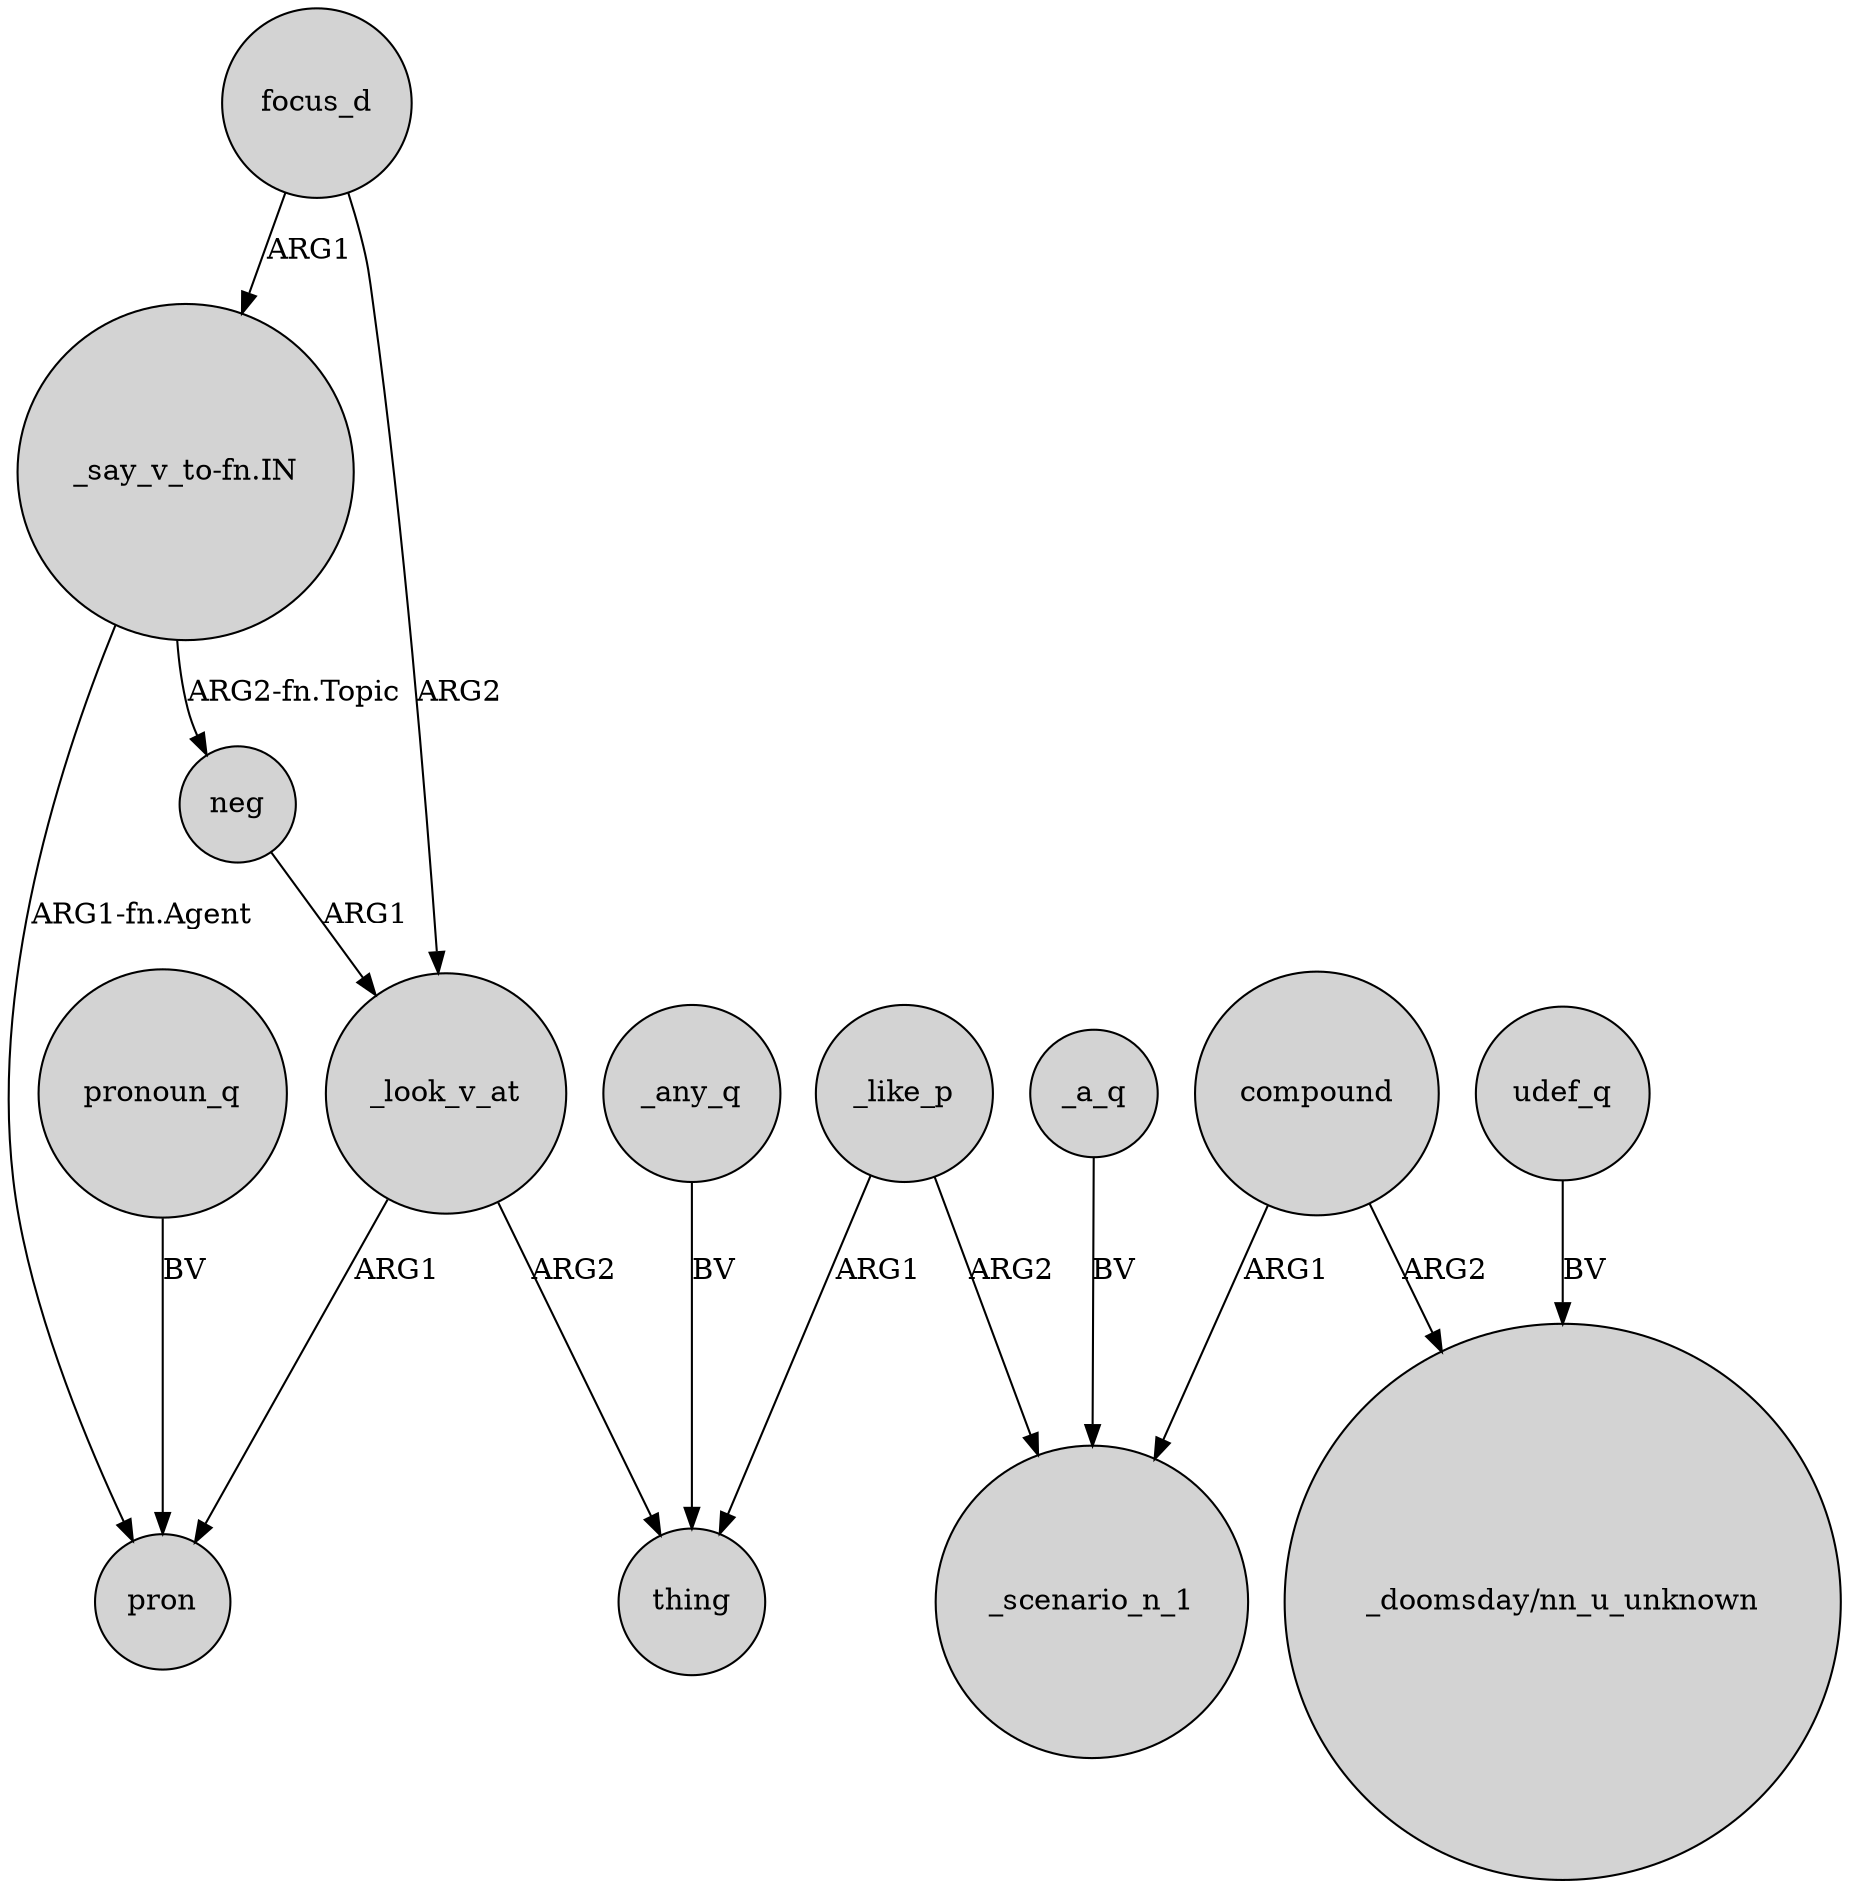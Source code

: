 digraph {
	node [shape=circle style=filled]
	"_say_v_to-fn.IN" -> neg [label="ARG2-fn.Topic"]
	neg -> _look_v_at [label=ARG1]
	focus_d -> _look_v_at [label=ARG2]
	"_say_v_to-fn.IN" -> pron [label="ARG1-fn.Agent"]
	compound -> _scenario_n_1 [label=ARG1]
	_like_p -> thing [label=ARG1]
	focus_d -> "_say_v_to-fn.IN" [label=ARG1]
	_look_v_at -> thing [label=ARG2]
	compound -> "_doomsday/nn_u_unknown" [label=ARG2]
	_a_q -> _scenario_n_1 [label=BV]
	_like_p -> _scenario_n_1 [label=ARG2]
	_any_q -> thing [label=BV]
	_look_v_at -> pron [label=ARG1]
	udef_q -> "_doomsday/nn_u_unknown" [label=BV]
	pronoun_q -> pron [label=BV]
}
